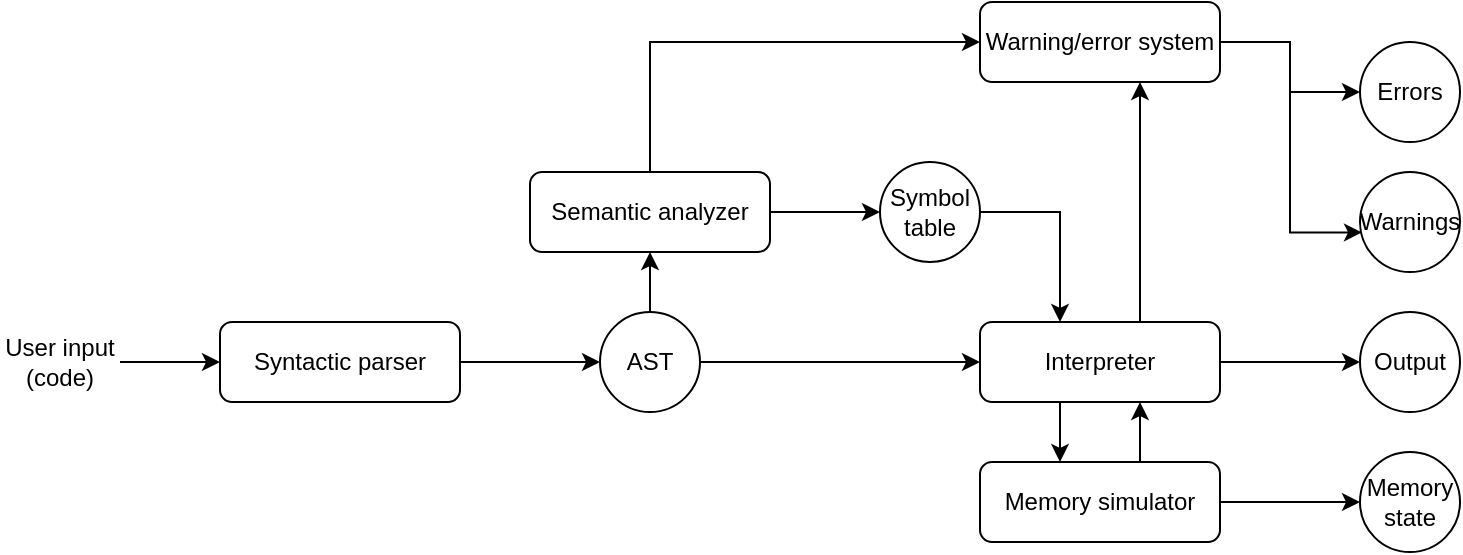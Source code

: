 <mxfile version="24.7.17">
  <diagram name="Page-1" id="Ca2u4wS6jKQbY_7b-MVg">
    <mxGraphModel dx="989" dy="581" grid="1" gridSize="10" guides="1" tooltips="1" connect="1" arrows="1" fold="1" page="1" pageScale="1" pageWidth="850" pageHeight="1100" math="0" shadow="0">
      <root>
        <mxCell id="0" />
        <mxCell id="1" parent="0" />
        <mxCell id="52q_jjg4ZnR4uYSFhm86-6" style="edgeStyle=orthogonalEdgeStyle;rounded=0;orthogonalLoop=1;jettySize=auto;html=1;" edge="1" parent="1" source="52q_jjg4ZnR4uYSFhm86-1" target="52q_jjg4ZnR4uYSFhm86-5">
          <mxGeometry relative="1" as="geometry" />
        </mxCell>
        <mxCell id="52q_jjg4ZnR4uYSFhm86-1" value="Syntactic parser" style="rounded=1;whiteSpace=wrap;html=1;" vertex="1" parent="1">
          <mxGeometry x="120" y="490" width="120" height="40" as="geometry" />
        </mxCell>
        <mxCell id="52q_jjg4ZnR4uYSFhm86-3" style="edgeStyle=orthogonalEdgeStyle;rounded=0;orthogonalLoop=1;jettySize=auto;html=1;" edge="1" parent="1" source="52q_jjg4ZnR4uYSFhm86-2" target="52q_jjg4ZnR4uYSFhm86-1">
          <mxGeometry relative="1" as="geometry" />
        </mxCell>
        <mxCell id="52q_jjg4ZnR4uYSFhm86-2" value="User input (code)" style="text;html=1;align=center;verticalAlign=middle;whiteSpace=wrap;rounded=0;" vertex="1" parent="1">
          <mxGeometry x="10" y="495" width="60" height="30" as="geometry" />
        </mxCell>
        <mxCell id="52q_jjg4ZnR4uYSFhm86-17" style="edgeStyle=orthogonalEdgeStyle;rounded=0;orthogonalLoop=1;jettySize=auto;html=1;" edge="1" parent="1" source="52q_jjg4ZnR4uYSFhm86-5" target="52q_jjg4ZnR4uYSFhm86-14">
          <mxGeometry relative="1" as="geometry" />
        </mxCell>
        <mxCell id="52q_jjg4ZnR4uYSFhm86-18" style="edgeStyle=orthogonalEdgeStyle;rounded=0;orthogonalLoop=1;jettySize=auto;html=1;" edge="1" parent="1" source="52q_jjg4ZnR4uYSFhm86-5" target="52q_jjg4ZnR4uYSFhm86-7">
          <mxGeometry relative="1" as="geometry" />
        </mxCell>
        <mxCell id="52q_jjg4ZnR4uYSFhm86-5" value="AST" style="ellipse;whiteSpace=wrap;html=1;" vertex="1" parent="1">
          <mxGeometry x="310" y="485" width="50" height="50" as="geometry" />
        </mxCell>
        <mxCell id="52q_jjg4ZnR4uYSFhm86-12" style="edgeStyle=orthogonalEdgeStyle;rounded=0;orthogonalLoop=1;jettySize=auto;html=1;" edge="1" parent="1" source="52q_jjg4ZnR4uYSFhm86-7" target="52q_jjg4ZnR4uYSFhm86-10">
          <mxGeometry relative="1" as="geometry" />
        </mxCell>
        <mxCell id="52q_jjg4ZnR4uYSFhm86-43" style="edgeStyle=orthogonalEdgeStyle;rounded=0;orthogonalLoop=1;jettySize=auto;html=1;" edge="1" parent="1" source="52q_jjg4ZnR4uYSFhm86-7" target="52q_jjg4ZnR4uYSFhm86-33">
          <mxGeometry relative="1" as="geometry">
            <Array as="points">
              <mxPoint x="335" y="350" />
            </Array>
          </mxGeometry>
        </mxCell>
        <mxCell id="52q_jjg4ZnR4uYSFhm86-7" value="Semantic analyzer" style="rounded=1;whiteSpace=wrap;html=1;" vertex="1" parent="1">
          <mxGeometry x="275" y="415" width="120" height="40" as="geometry" />
        </mxCell>
        <mxCell id="52q_jjg4ZnR4uYSFhm86-15" style="edgeStyle=orthogonalEdgeStyle;rounded=0;orthogonalLoop=1;jettySize=auto;html=1;" edge="1" parent="1" source="52q_jjg4ZnR4uYSFhm86-10" target="52q_jjg4ZnR4uYSFhm86-14">
          <mxGeometry relative="1" as="geometry">
            <Array as="points">
              <mxPoint x="540" y="435" />
            </Array>
          </mxGeometry>
        </mxCell>
        <mxCell id="52q_jjg4ZnR4uYSFhm86-10" value="Symbol table" style="ellipse;whiteSpace=wrap;html=1;" vertex="1" parent="1">
          <mxGeometry x="450" y="410" width="50" height="50" as="geometry" />
        </mxCell>
        <mxCell id="52q_jjg4ZnR4uYSFhm86-20" style="edgeStyle=orthogonalEdgeStyle;rounded=0;orthogonalLoop=1;jettySize=auto;html=1;" edge="1" parent="1" source="52q_jjg4ZnR4uYSFhm86-14" target="52q_jjg4ZnR4uYSFhm86-19">
          <mxGeometry relative="1" as="geometry" />
        </mxCell>
        <mxCell id="52q_jjg4ZnR4uYSFhm86-28" style="edgeStyle=orthogonalEdgeStyle;rounded=0;orthogonalLoop=1;jettySize=auto;html=1;" edge="1" parent="1" source="52q_jjg4ZnR4uYSFhm86-14" target="52q_jjg4ZnR4uYSFhm86-25">
          <mxGeometry relative="1" as="geometry">
            <Array as="points">
              <mxPoint x="540" y="550" />
              <mxPoint x="540" y="550" />
            </Array>
          </mxGeometry>
        </mxCell>
        <mxCell id="52q_jjg4ZnR4uYSFhm86-44" style="edgeStyle=orthogonalEdgeStyle;rounded=0;orthogonalLoop=1;jettySize=auto;html=1;" edge="1" parent="1" source="52q_jjg4ZnR4uYSFhm86-14" target="52q_jjg4ZnR4uYSFhm86-33">
          <mxGeometry relative="1" as="geometry">
            <Array as="points">
              <mxPoint x="580" y="430" />
              <mxPoint x="580" y="430" />
            </Array>
          </mxGeometry>
        </mxCell>
        <mxCell id="52q_jjg4ZnR4uYSFhm86-14" value="Interpreter" style="rounded=1;whiteSpace=wrap;html=1;" vertex="1" parent="1">
          <mxGeometry x="500" y="490" width="120" height="40" as="geometry" />
        </mxCell>
        <mxCell id="52q_jjg4ZnR4uYSFhm86-19" value="Output" style="ellipse;whiteSpace=wrap;html=1;" vertex="1" parent="1">
          <mxGeometry x="690" y="485" width="50" height="50" as="geometry" />
        </mxCell>
        <mxCell id="52q_jjg4ZnR4uYSFhm86-23" value="Memory state" style="ellipse;whiteSpace=wrap;html=1;" vertex="1" parent="1">
          <mxGeometry x="690" y="555" width="50" height="50" as="geometry" />
        </mxCell>
        <mxCell id="52q_jjg4ZnR4uYSFhm86-27" style="edgeStyle=orthogonalEdgeStyle;rounded=0;orthogonalLoop=1;jettySize=auto;html=1;" edge="1" parent="1" source="52q_jjg4ZnR4uYSFhm86-25" target="52q_jjg4ZnR4uYSFhm86-14">
          <mxGeometry relative="1" as="geometry">
            <Array as="points">
              <mxPoint x="580" y="550" />
              <mxPoint x="580" y="550" />
            </Array>
          </mxGeometry>
        </mxCell>
        <mxCell id="52q_jjg4ZnR4uYSFhm86-30" style="edgeStyle=orthogonalEdgeStyle;rounded=0;orthogonalLoop=1;jettySize=auto;html=1;" edge="1" parent="1" source="52q_jjg4ZnR4uYSFhm86-25" target="52q_jjg4ZnR4uYSFhm86-23">
          <mxGeometry relative="1" as="geometry" />
        </mxCell>
        <mxCell id="52q_jjg4ZnR4uYSFhm86-25" value="Memory simulator" style="rounded=1;whiteSpace=wrap;html=1;" vertex="1" parent="1">
          <mxGeometry x="500" y="560" width="120" height="40" as="geometry" />
        </mxCell>
        <mxCell id="52q_jjg4ZnR4uYSFhm86-41" style="edgeStyle=orthogonalEdgeStyle;rounded=0;orthogonalLoop=1;jettySize=auto;html=1;" edge="1" parent="1" source="52q_jjg4ZnR4uYSFhm86-33" target="52q_jjg4ZnR4uYSFhm86-40">
          <mxGeometry relative="1" as="geometry" />
        </mxCell>
        <mxCell id="52q_jjg4ZnR4uYSFhm86-33" value="Warning/error system" style="rounded=1;whiteSpace=wrap;html=1;" vertex="1" parent="1">
          <mxGeometry x="500" y="330" width="120" height="40" as="geometry" />
        </mxCell>
        <mxCell id="52q_jjg4ZnR4uYSFhm86-39" value="Warnings" style="ellipse;whiteSpace=wrap;html=1;" vertex="1" parent="1">
          <mxGeometry x="690" y="415" width="50" height="50" as="geometry" />
        </mxCell>
        <mxCell id="52q_jjg4ZnR4uYSFhm86-40" value="Errors" style="ellipse;whiteSpace=wrap;html=1;" vertex="1" parent="1">
          <mxGeometry x="690" y="350" width="50" height="50" as="geometry" />
        </mxCell>
        <mxCell id="52q_jjg4ZnR4uYSFhm86-42" style="edgeStyle=orthogonalEdgeStyle;rounded=0;orthogonalLoop=1;jettySize=auto;html=1;entryX=0.02;entryY=0.604;entryDx=0;entryDy=0;entryPerimeter=0;" edge="1" parent="1" source="52q_jjg4ZnR4uYSFhm86-33" target="52q_jjg4ZnR4uYSFhm86-39">
          <mxGeometry relative="1" as="geometry" />
        </mxCell>
      </root>
    </mxGraphModel>
  </diagram>
</mxfile>
